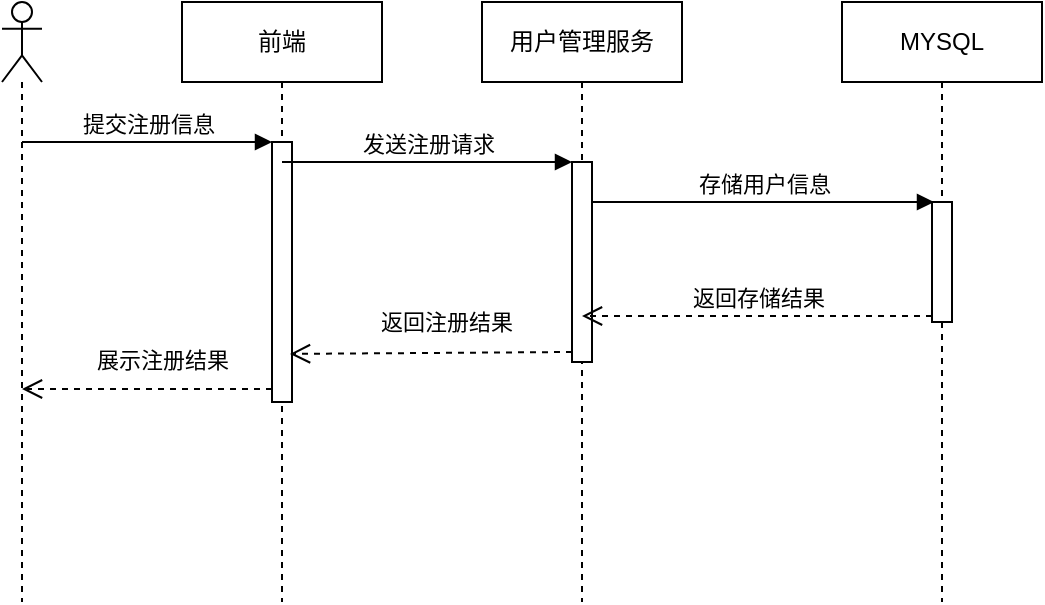 <mxfile version="13.2.1" type="device"><diagram id="dcfje6a_6Bj3EVkF5SCr" name="Page-1"><mxGraphModel dx="868" dy="401" grid="1" gridSize="10" guides="1" tooltips="1" connect="1" arrows="1" fold="1" page="1" pageScale="1" pageWidth="827" pageHeight="1169" math="0" shadow="0"><root><mxCell id="0"/><mxCell id="1" parent="0"/><mxCell id="rPjdn-TwTK8LfXCG4aWH-12" value="" style="shape=umlLifeline;participant=umlActor;perimeter=lifelinePerimeter;whiteSpace=wrap;html=1;container=1;collapsible=0;recursiveResize=0;verticalAlign=top;spacingTop=36;labelBackgroundColor=#ffffff;outlineConnect=0;" vertex="1" parent="1"><mxGeometry x="150" y="40" width="20" height="300" as="geometry"/></mxCell><mxCell id="rPjdn-TwTK8LfXCG4aWH-13" value="前端" style="shape=umlLifeline;perimeter=lifelinePerimeter;whiteSpace=wrap;html=1;container=1;collapsible=0;recursiveResize=0;outlineConnect=0;" vertex="1" parent="1"><mxGeometry x="240" y="40" width="100" height="300" as="geometry"/></mxCell><mxCell id="rPjdn-TwTK8LfXCG4aWH-19" value="" style="html=1;points=[];perimeter=orthogonalPerimeter;" vertex="1" parent="rPjdn-TwTK8LfXCG4aWH-13"><mxGeometry x="45" y="70" width="10" height="130" as="geometry"/></mxCell><mxCell id="rPjdn-TwTK8LfXCG4aWH-15" value="用户管理服务" style="shape=umlLifeline;perimeter=lifelinePerimeter;whiteSpace=wrap;html=1;container=1;collapsible=0;recursiveResize=0;outlineConnect=0;" vertex="1" parent="1"><mxGeometry x="390" y="40" width="100" height="300" as="geometry"/></mxCell><mxCell id="rPjdn-TwTK8LfXCG4aWH-22" value="" style="html=1;points=[];perimeter=orthogonalPerimeter;" vertex="1" parent="rPjdn-TwTK8LfXCG4aWH-15"><mxGeometry x="45" y="80" width="10" height="100" as="geometry"/></mxCell><mxCell id="rPjdn-TwTK8LfXCG4aWH-16" value="MYSQL" style="shape=umlLifeline;perimeter=lifelinePerimeter;whiteSpace=wrap;html=1;container=1;collapsible=0;recursiveResize=0;outlineConnect=0;" vertex="1" parent="1"><mxGeometry x="570" y="40" width="100" height="300" as="geometry"/></mxCell><mxCell id="rPjdn-TwTK8LfXCG4aWH-25" value="" style="html=1;points=[];perimeter=orthogonalPerimeter;" vertex="1" parent="rPjdn-TwTK8LfXCG4aWH-16"><mxGeometry x="45" y="100" width="10" height="60" as="geometry"/></mxCell><mxCell id="rPjdn-TwTK8LfXCG4aWH-20" value="提交注册信息" style="html=1;verticalAlign=bottom;endArrow=block;entryX=0;entryY=0;" edge="1" target="rPjdn-TwTK8LfXCG4aWH-19" parent="1" source="rPjdn-TwTK8LfXCG4aWH-12"><mxGeometry relative="1" as="geometry"><mxPoint x="215" y="110" as="sourcePoint"/></mxGeometry></mxCell><mxCell id="rPjdn-TwTK8LfXCG4aWH-21" value="展示注册结果" style="html=1;verticalAlign=bottom;endArrow=open;dashed=1;endSize=8;exitX=0;exitY=0.95;" edge="1" source="rPjdn-TwTK8LfXCG4aWH-19" parent="1" target="rPjdn-TwTK8LfXCG4aWH-12"><mxGeometry x="-0.123" y="-6" relative="1" as="geometry"><mxPoint x="215" y="186" as="targetPoint"/><mxPoint as="offset"/></mxGeometry></mxCell><mxCell id="rPjdn-TwTK8LfXCG4aWH-23" value="发送注册请求" style="html=1;verticalAlign=bottom;endArrow=block;entryX=0;entryY=0;" edge="1" target="rPjdn-TwTK8LfXCG4aWH-22" parent="1" source="rPjdn-TwTK8LfXCG4aWH-13"><mxGeometry relative="1" as="geometry"><mxPoint x="365" y="120" as="sourcePoint"/></mxGeometry></mxCell><mxCell id="rPjdn-TwTK8LfXCG4aWH-24" value="返回注册结果" style="html=1;verticalAlign=bottom;endArrow=open;dashed=1;endSize=8;exitX=0;exitY=0.95;entryX=0.9;entryY=0.815;entryDx=0;entryDy=0;entryPerimeter=0;" edge="1" source="rPjdn-TwTK8LfXCG4aWH-22" parent="1" target="rPjdn-TwTK8LfXCG4aWH-19"><mxGeometry x="-0.103" y="-6" relative="1" as="geometry"><mxPoint x="300" y="196" as="targetPoint"/><mxPoint as="offset"/></mxGeometry></mxCell><mxCell id="rPjdn-TwTK8LfXCG4aWH-26" value="存储用户信息" style="html=1;verticalAlign=bottom;endArrow=block;entryX=0.1;entryY=0;entryDx=0;entryDy=0;entryPerimeter=0;" edge="1" target="rPjdn-TwTK8LfXCG4aWH-25" parent="1" source="rPjdn-TwTK8LfXCG4aWH-22"><mxGeometry relative="1" as="geometry"><mxPoint x="545" y="120" as="sourcePoint"/></mxGeometry></mxCell><mxCell id="rPjdn-TwTK8LfXCG4aWH-27" value="返回存储结果" style="html=1;verticalAlign=bottom;endArrow=open;dashed=1;endSize=8;exitX=0;exitY=0.95;" edge="1" source="rPjdn-TwTK8LfXCG4aWH-25" parent="1" target="rPjdn-TwTK8LfXCG4aWH-15"><mxGeometry relative="1" as="geometry"><mxPoint x="545" y="196" as="targetPoint"/></mxGeometry></mxCell></root></mxGraphModel></diagram></mxfile>